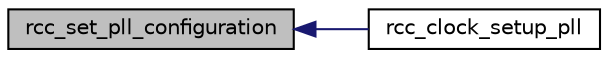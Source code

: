digraph "rcc_set_pll_configuration"
{
  edge [fontname="Helvetica",fontsize="10",labelfontname="Helvetica",labelfontsize="10"];
  node [fontname="Helvetica",fontsize="10",shape=record];
  rankdir="LR";
  Node1 [label="rcc_set_pll_configuration",height=0.2,width=0.4,color="black", fillcolor="grey75", style="filled" fontcolor="black"];
  Node1 -> Node2 [dir="back",color="midnightblue",fontsize="10",style="solid",fontname="Helvetica"];
  Node2 [label="rcc_clock_setup_pll",height=0.2,width=0.4,color="black", fillcolor="white", style="filled",URL="$group__STM32L1xx__rcc__defines.html#ga76b12063e828a7af960d375dee952d31"];
}
